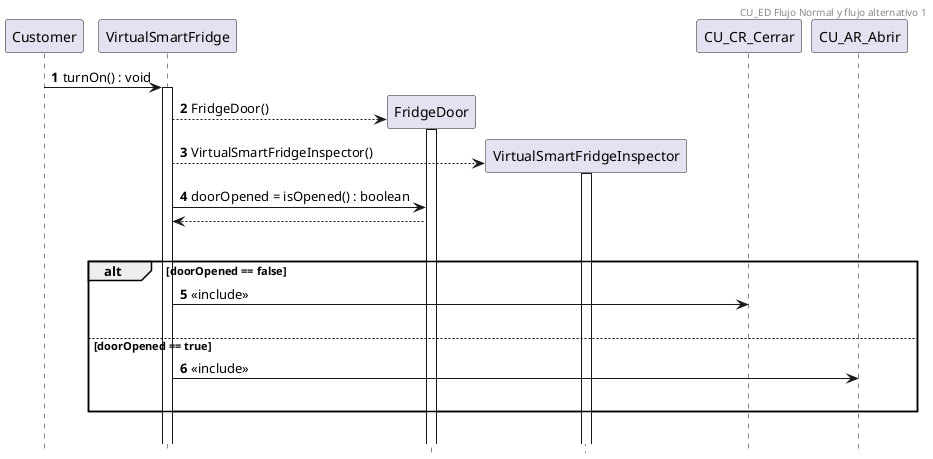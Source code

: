 @startuml

hide footbox
header CU_ED Flujo Normal y flujo alternativo 1
autonumber

Customer -> VirtualSmartFridge: turnOn() : void
activate VirtualSmartFridge

create FridgeDoor
VirtualSmartFridge --> FridgeDoor: FridgeDoor()
activate FridgeDoor

create VirtualSmartFridgeInspector
VirtualSmartFridge --> VirtualSmartFridgeInspector: VirtualSmartFridgeInspector()
activate VirtualSmartFridgeInspector

VirtualSmartFridge -> FridgeDoor : doorOpened = isOpened() : boolean

autonumber stop
FridgeDoor --> VirtualSmartFridge

|||
autonumber resume

alt doorOpened == false
VirtualSmartFridge -> CU_CR_Cerrar : <<include>>
|||
else doorOpened == true
VirtualSmartFridge -> CU_AR_Abrir : <<include>>
|||
end
|||

@enduml